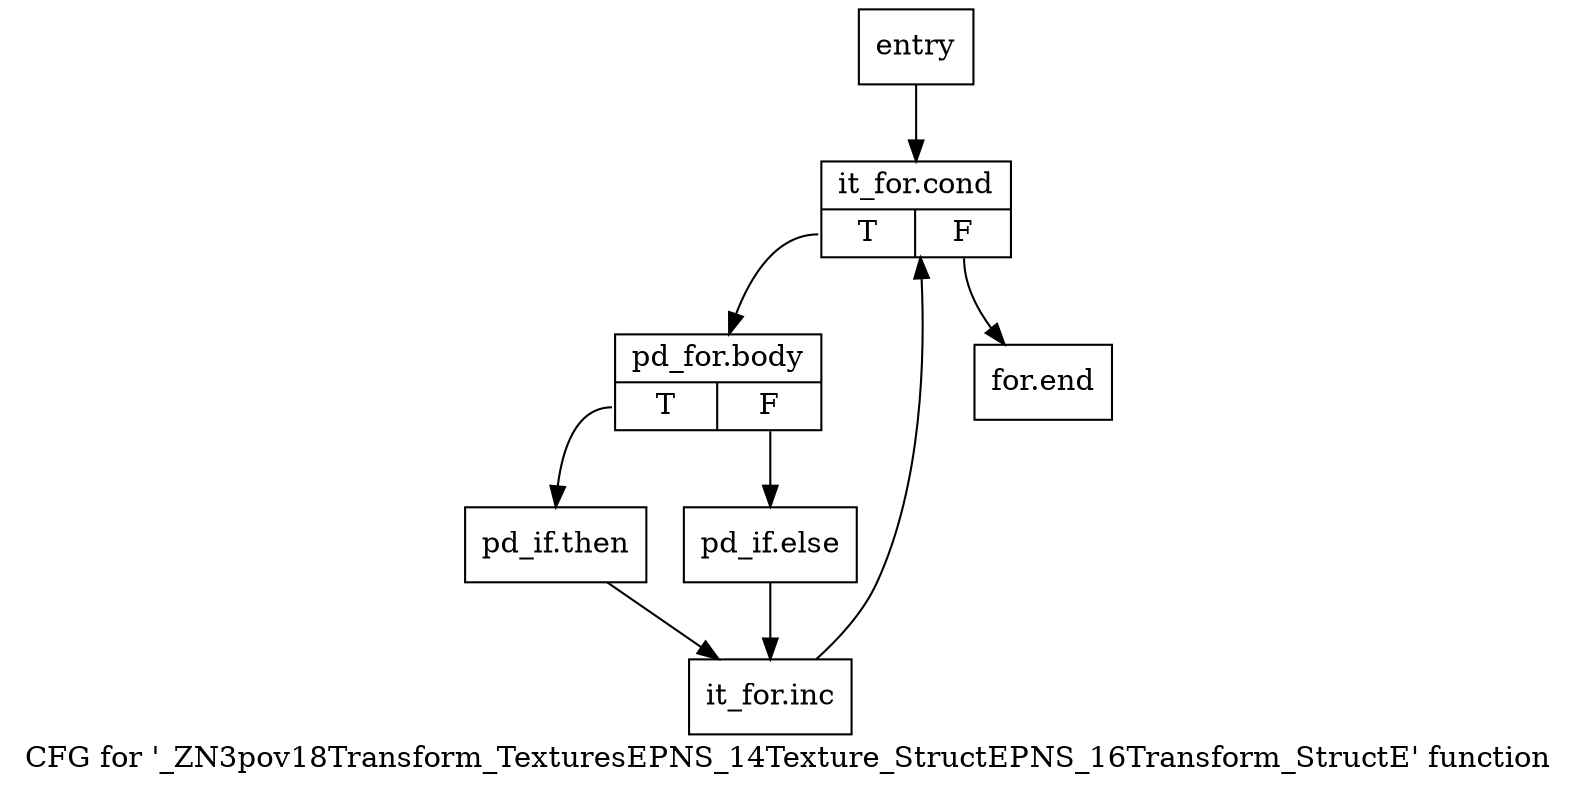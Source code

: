 digraph "CFG for '_ZN3pov18Transform_TexturesEPNS_14Texture_StructEPNS_16Transform_StructE' function" {
	label="CFG for '_ZN3pov18Transform_TexturesEPNS_14Texture_StructEPNS_16Transform_StructE' function";

	Node0x20a7470 [shape=record,label="{entry}"];
	Node0x20a7470 -> Node0x20a74c0;
	Node0x20a74c0 [shape=record,label="{it_for.cond|{<s0>T|<s1>F}}"];
	Node0x20a74c0:s0 -> Node0x20a7510;
	Node0x20a74c0:s1 -> Node0x20a7650;
	Node0x20a7510 [shape=record,label="{pd_for.body|{<s0>T|<s1>F}}"];
	Node0x20a7510:s0 -> Node0x20a7560;
	Node0x20a7510:s1 -> Node0x20a75b0;
	Node0x20a7560 [shape=record,label="{pd_if.then}"];
	Node0x20a7560 -> Node0x20a7600;
	Node0x20a75b0 [shape=record,label="{pd_if.else}"];
	Node0x20a75b0 -> Node0x20a7600;
	Node0x20a7600 [shape=record,label="{it_for.inc}"];
	Node0x20a7600 -> Node0x20a74c0;
	Node0x20a7650 [shape=record,label="{for.end}"];
}
